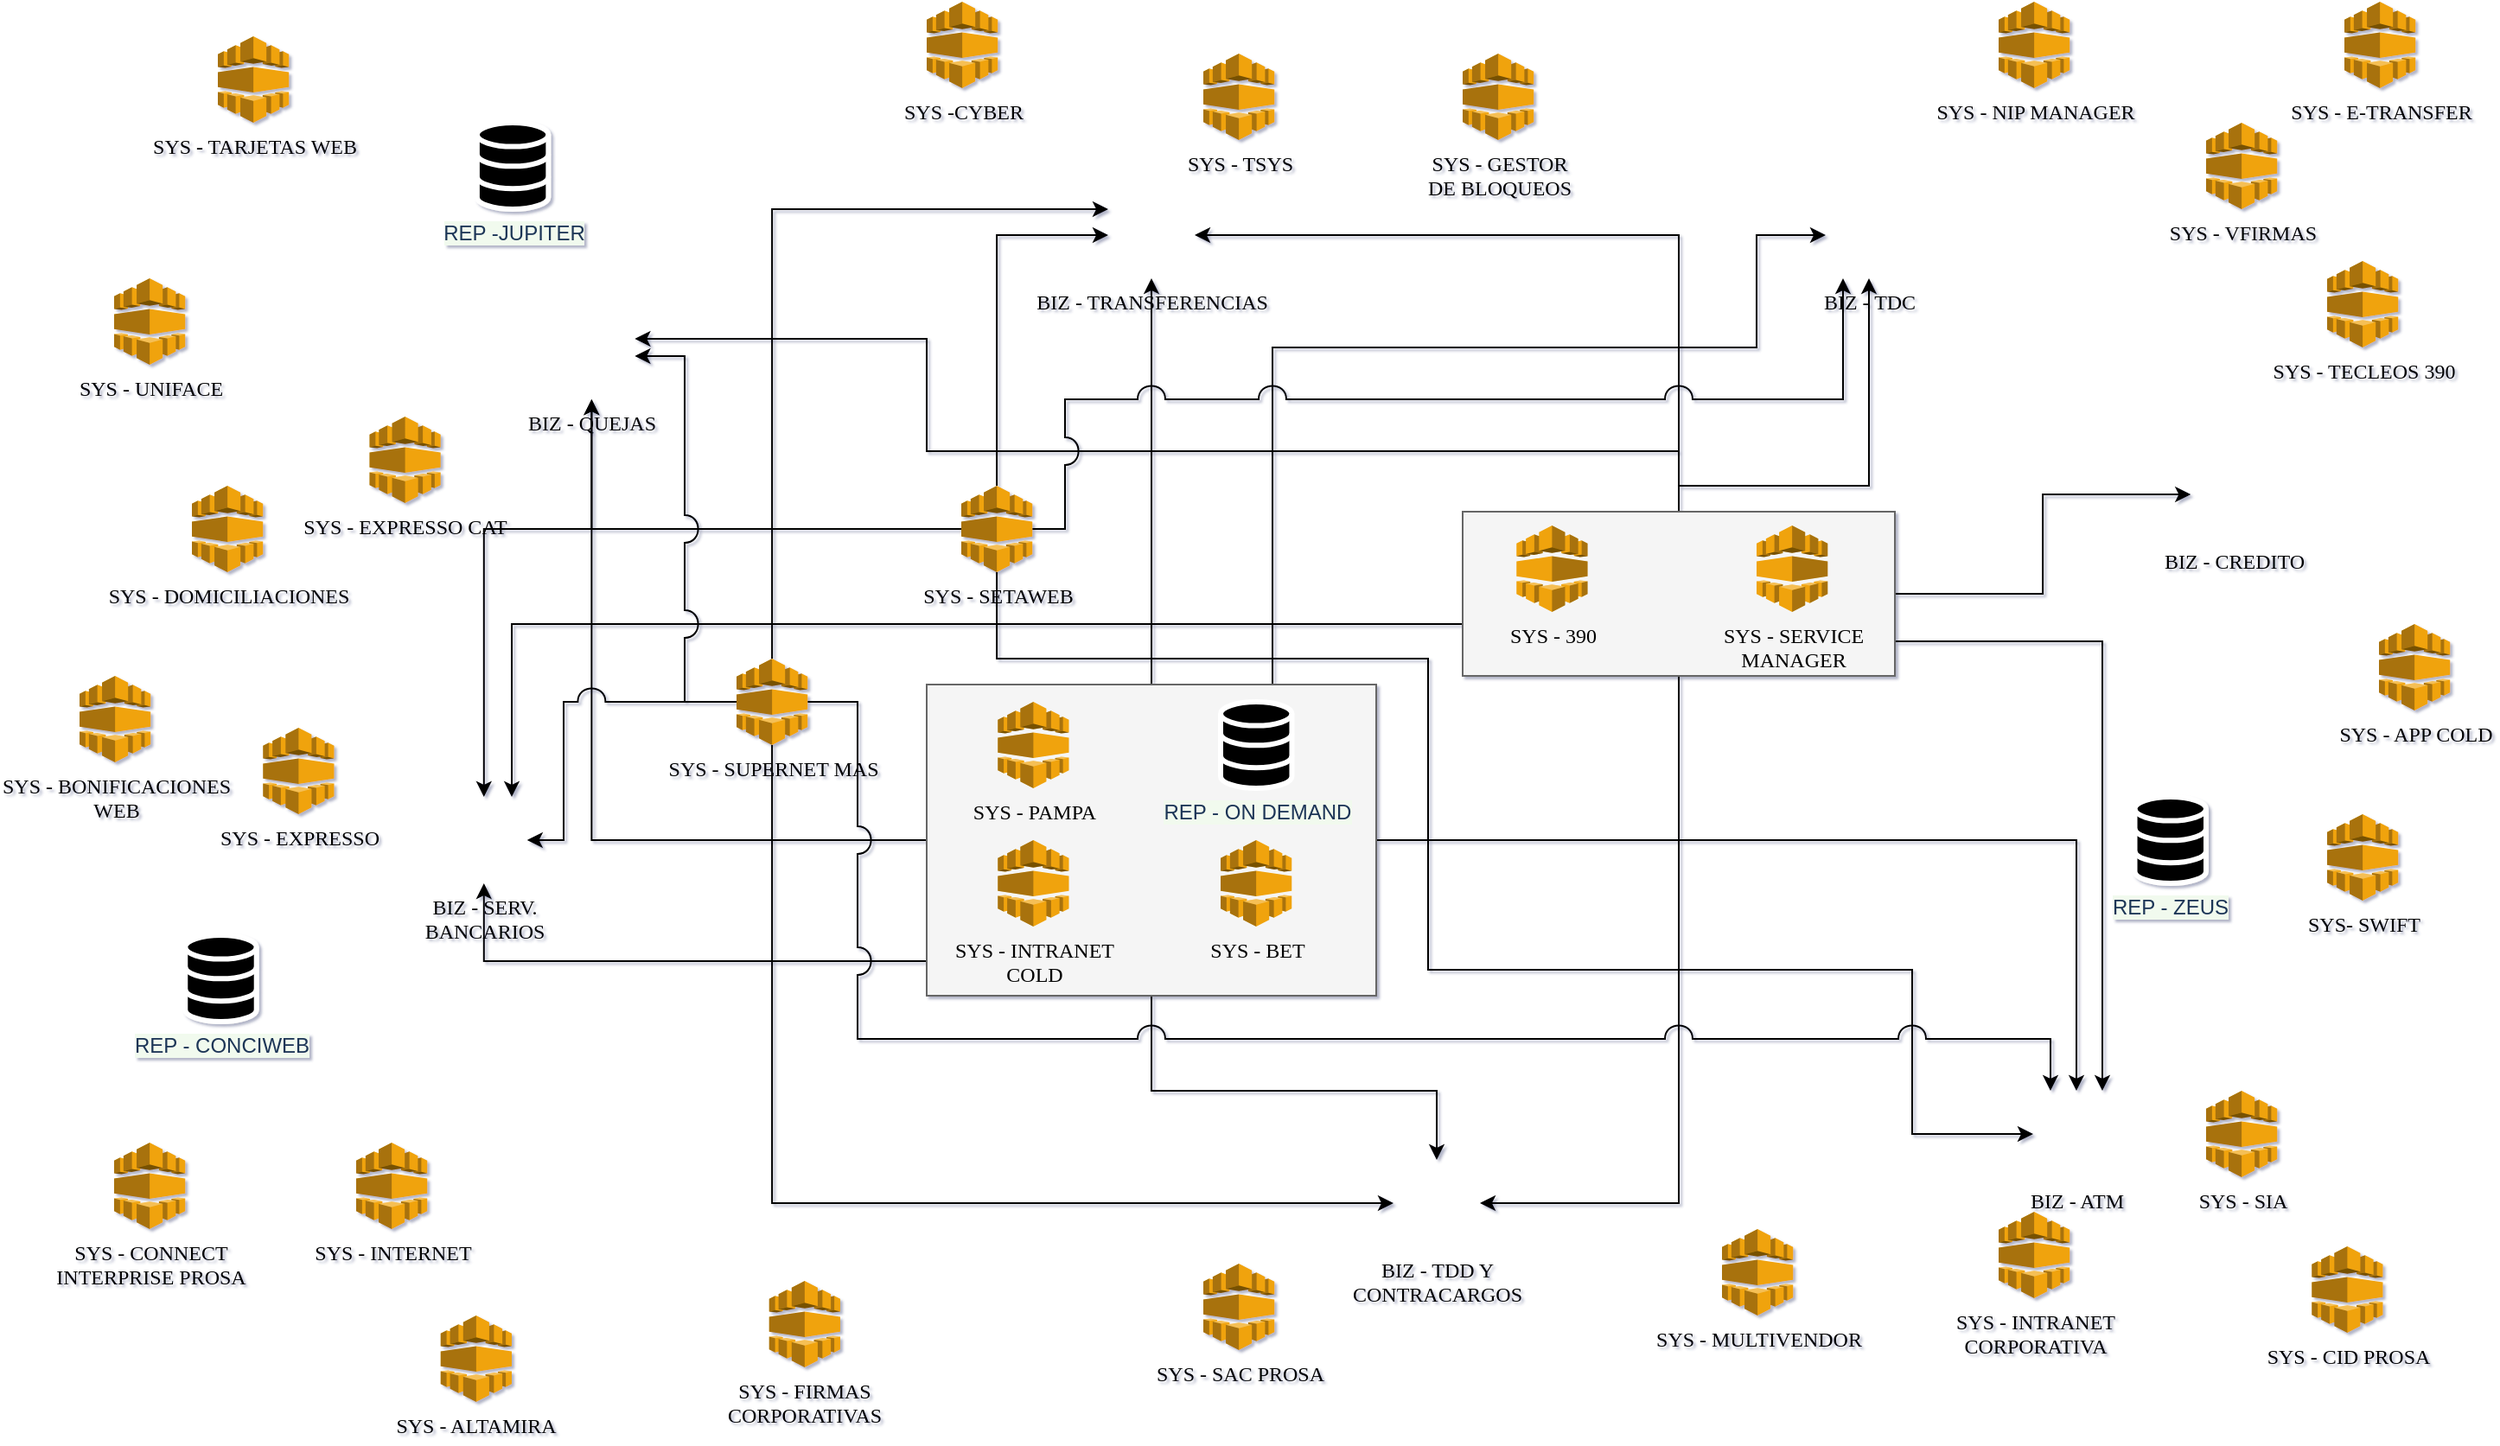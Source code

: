 <mxfile version="14.6.9" type="github">
  <diagram name="Aclaraciones" id="WpifIdnLGx_NhHcsi4cL">
    <mxGraphModel dx="3047" dy="820" grid="1" gridSize="10" guides="1" tooltips="1" connect="1" arrows="1" fold="1" page="1" pageScale="1" pageWidth="1600" pageHeight="900" background="none" math="0" shadow="1">
      <root>
        <object label="" Responsable="Fredy García" Area="Arquitectura de Datos" id="WX7YUZVSeFiS0MbdlwwC-0">
          <mxCell />
        </object>
        <mxCell id="WX7YUZVSeFiS0MbdlwwC-1" parent="WX7YUZVSeFiS0MbdlwwC-0" />
        <mxCell id="KDHZRwQ5EwGC6bNFkQ5K-13" style="edgeStyle=orthogonalEdgeStyle;rounded=0;orthogonalLoop=1;jettySize=auto;html=1;" edge="1" parent="WX7YUZVSeFiS0MbdlwwC-1" source="KDHZRwQ5EwGC6bNFkQ5K-14" target="wqD8rI8rCarVI1WPucD0-20">
          <mxGeometry relative="1" as="geometry">
            <Array as="points">
              <mxPoint x="-525" y="715" />
            </Array>
          </mxGeometry>
        </mxCell>
        <mxCell id="KDHZRwQ5EwGC6bNFkQ5K-9" style="edgeStyle=orthogonalEdgeStyle;rounded=0;orthogonalLoop=1;jettySize=auto;html=1;" edge="1" parent="WX7YUZVSeFiS0MbdlwwC-1" source="KDHZRwQ5EwGC6bNFkQ5K-14" target="wqD8rI8rCarVI1WPucD0-15">
          <mxGeometry relative="1" as="geometry">
            <Array as="points">
              <mxPoint x="-525" y="155" />
            </Array>
          </mxGeometry>
        </mxCell>
        <mxCell id="KDHZRwQ5EwGC6bNFkQ5K-10" style="edgeStyle=orthogonalEdgeStyle;rounded=0;orthogonalLoop=1;jettySize=auto;html=1;" edge="1" parent="WX7YUZVSeFiS0MbdlwwC-1" source="KDHZRwQ5EwGC6bNFkQ5K-14" target="wqD8rI8rCarVI1WPucD0-17">
          <mxGeometry relative="1" as="geometry" />
        </mxCell>
        <mxCell id="KDHZRwQ5EwGC6bNFkQ5K-12" style="edgeStyle=orthogonalEdgeStyle;rounded=0;orthogonalLoop=1;jettySize=auto;html=1;" edge="1" parent="WX7YUZVSeFiS0MbdlwwC-1" source="KDHZRwQ5EwGC6bNFkQ5K-14" target="wqD8rI8rCarVI1WPucD0-19">
          <mxGeometry relative="1" as="geometry">
            <Array as="points">
              <mxPoint x="-280" y="390" />
            </Array>
          </mxGeometry>
        </mxCell>
        <mxCell id="KDHZRwQ5EwGC6bNFkQ5K-7" style="edgeStyle=orthogonalEdgeStyle;rounded=0;orthogonalLoop=1;jettySize=auto;html=1;" edge="1" parent="WX7YUZVSeFiS0MbdlwwC-1" source="KDHZRwQ5EwGC6bNFkQ5K-14" target="wqD8rI8rCarVI1WPucD0-16">
          <mxGeometry relative="1" as="geometry">
            <Array as="points">
              <mxPoint x="-1200" y="380" />
            </Array>
          </mxGeometry>
        </mxCell>
        <mxCell id="wqD8rI8rCarVI1WPucD0-0" value="BIZ - QUEJAS" style="shape=image;html=1;verticalAlign=top;verticalLabelPosition=bottom;labelBackgroundColor=none;imageAspect=0;aspect=fixed;image=https://cdn1.iconfinder.com/data/icons/business-488/128/17-128.png;strokeWidth=1;fillColor=#FFFF00;labelPosition=center;align=center;fontFamily=Verdana;sketch=0;fillOpacity=100;" parent="WX7YUZVSeFiS0MbdlwwC-1" vertex="1">
          <mxGeometry x="-1178.82" y="200" width="50" height="50" as="geometry" />
        </mxCell>
        <mxCell id="wqD8rI8rCarVI1WPucD0-15" value="BIZ - TRANSFERENCIAS" style="shape=image;html=1;verticalAlign=top;verticalLabelPosition=bottom;labelBackgroundColor=none;imageAspect=0;aspect=fixed;image=https://cdn1.iconfinder.com/data/icons/business-488/128/17-128.png;strokeWidth=1;fillColor=#FFFF00;labelPosition=center;align=center;fontFamily=Verdana;sketch=0;fillOpacity=100;" parent="WX7YUZVSeFiS0MbdlwwC-1" vertex="1">
          <mxGeometry x="-855" y="130" width="50" height="50" as="geometry" />
        </mxCell>
        <mxCell id="wqD8rI8rCarVI1WPucD0-16" value="&lt;div&gt;BIZ - SERV.&lt;/div&gt;&lt;div&gt;BANCARIOS&lt;br&gt;&lt;/div&gt;" style="shape=image;html=1;verticalAlign=top;verticalLabelPosition=bottom;labelBackgroundColor=none;imageAspect=0;aspect=fixed;image=https://cdn1.iconfinder.com/data/icons/business-488/128/17-128.png;strokeWidth=1;fillColor=#FFFF00;labelPosition=center;align=center;fontFamily=Verdana;sketch=0;fillOpacity=100;" parent="WX7YUZVSeFiS0MbdlwwC-1" vertex="1">
          <mxGeometry x="-1241.13" y="480" width="50" height="50" as="geometry" />
        </mxCell>
        <mxCell id="wqD8rI8rCarVI1WPucD0-17" value="BIZ - CREDITO" style="shape=image;html=1;verticalAlign=top;verticalLabelPosition=bottom;labelBackgroundColor=none;imageAspect=0;aspect=fixed;image=https://cdn1.iconfinder.com/data/icons/business-488/128/17-128.png;strokeWidth=1;fillColor=#FFFF00;labelPosition=center;align=center;fontFamily=Verdana;sketch=0;fillOpacity=100;" parent="WX7YUZVSeFiS0MbdlwwC-1" vertex="1">
          <mxGeometry x="-228.87" y="280" width="50" height="50" as="geometry" />
        </mxCell>
        <mxCell id="wqD8rI8rCarVI1WPucD0-18" value="BIZ - TDC" style="shape=image;html=1;verticalAlign=top;verticalLabelPosition=bottom;labelBackgroundColor=none;imageAspect=0;aspect=fixed;image=https://cdn1.iconfinder.com/data/icons/business-488/128/17-128.png;strokeWidth=1;fillColor=#FFFF00;labelPosition=center;align=center;fontFamily=Verdana;sketch=0;fillOpacity=100;" parent="WX7YUZVSeFiS0MbdlwwC-1" vertex="1">
          <mxGeometry x="-440" y="130" width="50" height="50" as="geometry" />
        </mxCell>
        <mxCell id="wqD8rI8rCarVI1WPucD0-19" value="BIZ - ATM" style="shape=image;html=1;verticalAlign=top;verticalLabelPosition=bottom;labelBackgroundColor=none;imageAspect=0;aspect=fixed;image=https://cdn1.iconfinder.com/data/icons/business-488/128/17-128.png;strokeWidth=1;fillColor=#FFFF00;labelPosition=center;align=center;fontFamily=Verdana;sketch=0;fillOpacity=100;" parent="WX7YUZVSeFiS0MbdlwwC-1" vertex="1">
          <mxGeometry x="-320" y="650" width="50" height="50" as="geometry" />
        </mxCell>
        <mxCell id="wqD8rI8rCarVI1WPucD0-20" value="&lt;div&gt;BIZ - TDD Y&lt;/div&gt;&lt;div&gt;CONTRACARGOS&lt;br&gt;&lt;/div&gt;" style="shape=image;html=1;verticalAlign=top;verticalLabelPosition=bottom;labelBackgroundColor=none;imageAspect=0;aspect=fixed;image=https://cdn1.iconfinder.com/data/icons/business-488/128/17-128.png;strokeWidth=1;fillColor=#FFFF00;labelPosition=center;align=center;fontFamily=Verdana;sketch=0;fillOpacity=100;" parent="WX7YUZVSeFiS0MbdlwwC-1" vertex="1">
          <mxGeometry x="-690" y="690" width="50" height="50" as="geometry" />
        </mxCell>
        <mxCell id="KDHZRwQ5EwGC6bNFkQ5K-8" style="edgeStyle=orthogonalEdgeStyle;rounded=0;orthogonalLoop=1;jettySize=auto;html=1;" edge="1" parent="WX7YUZVSeFiS0MbdlwwC-1" source="KDHZRwQ5EwGC6bNFkQ5K-14" target="wqD8rI8rCarVI1WPucD0-0">
          <mxGeometry relative="1" as="geometry">
            <Array as="points">
              <mxPoint x="-525" y="280" />
              <mxPoint x="-960" y="280" />
              <mxPoint x="-960" y="215" />
            </Array>
          </mxGeometry>
        </mxCell>
        <mxCell id="KDHZRwQ5EwGC6bNFkQ5K-11" style="edgeStyle=orthogonalEdgeStyle;rounded=0;orthogonalLoop=1;jettySize=auto;html=1;" edge="1" parent="WX7YUZVSeFiS0MbdlwwC-1" source="KDHZRwQ5EwGC6bNFkQ5K-14" target="wqD8rI8rCarVI1WPucD0-18">
          <mxGeometry relative="1" as="geometry">
            <Array as="points">
              <mxPoint x="-525" y="300" />
              <mxPoint x="-415" y="300" />
            </Array>
          </mxGeometry>
        </mxCell>
        <mxCell id="rXXVgOSMdEK5IrgQu4zc-0" value="SYS - SIA" style="outlineConnect=0;dashed=0;verticalLabelPosition=bottom;verticalAlign=top;align=center;html=1;shape=mxgraph.aws3.elastic_transcoder;fillColor=#f0a30a;aspect=fixed;strokeColor=#BD7000;labelBackgroundColor=none;fontFamily=Verdana;labelPosition=center;fontSize=12;" parent="WX7YUZVSeFiS0MbdlwwC-1" vertex="1">
          <mxGeometry x="-220.0" y="650" width="41.13" height="50" as="geometry" />
        </mxCell>
        <mxCell id="uyR7RlpGtDxavyftbmQB-0" value="SYS - ALTAMIRA" style="outlineConnect=0;dashed=0;verticalLabelPosition=bottom;verticalAlign=top;align=center;html=1;shape=mxgraph.aws3.elastic_transcoder;fillColor=#f0a30a;aspect=fixed;strokeColor=#BD7000;labelBackgroundColor=none;fontFamily=Verdana;" parent="WX7YUZVSeFiS0MbdlwwC-1" vertex="1">
          <mxGeometry x="-1241.13" y="780" width="41.13" height="50" as="geometry" />
        </mxCell>
        <mxCell id="LK36yIlWEkRcecPkf2nr-0" value="SYS - UNIFACE" style="outlineConnect=0;dashed=0;verticalLabelPosition=bottom;verticalAlign=top;align=center;html=1;shape=mxgraph.aws3.elastic_transcoder;fillColor=#f0a30a;aspect=fixed;strokeColor=#BD7000;labelBackgroundColor=none;fontFamily=Verdana;labelPosition=center;fontSize=12;" parent="WX7YUZVSeFiS0MbdlwwC-1" vertex="1">
          <mxGeometry x="-1430" y="180" width="41.13" height="50" as="geometry" />
        </mxCell>
        <mxCell id="KDHZRwQ5EwGC6bNFkQ5K-15" style="edgeStyle=orthogonalEdgeStyle;rounded=0;orthogonalLoop=1;jettySize=auto;html=1;" edge="1" parent="WX7YUZVSeFiS0MbdlwwC-1" source="KDHZRwQ5EwGC6bNFkQ5K-21" target="wqD8rI8rCarVI1WPucD0-18">
          <mxGeometry relative="1" as="geometry">
            <Array as="points">
              <mxPoint x="-760" y="220" />
              <mxPoint x="-480" y="220" />
              <mxPoint x="-480" y="155" />
            </Array>
          </mxGeometry>
        </mxCell>
        <mxCell id="KDHZRwQ5EwGC6bNFkQ5K-16" style="edgeStyle=orthogonalEdgeStyle;rounded=0;orthogonalLoop=1;jettySize=auto;html=1;" edge="1" parent="WX7YUZVSeFiS0MbdlwwC-1" source="KDHZRwQ5EwGC6bNFkQ5K-21" target="wqD8rI8rCarVI1WPucD0-15">
          <mxGeometry relative="1" as="geometry" />
        </mxCell>
        <mxCell id="KDHZRwQ5EwGC6bNFkQ5K-17" style="edgeStyle=orthogonalEdgeStyle;rounded=0;orthogonalLoop=1;jettySize=auto;html=1;" edge="1" parent="WX7YUZVSeFiS0MbdlwwC-1" source="KDHZRwQ5EwGC6bNFkQ5K-21" target="wqD8rI8rCarVI1WPucD0-0">
          <mxGeometry relative="1" as="geometry" />
        </mxCell>
        <mxCell id="KDHZRwQ5EwGC6bNFkQ5K-18" style="edgeStyle=orthogonalEdgeStyle;rounded=0;orthogonalLoop=1;jettySize=auto;html=1;" edge="1" parent="WX7YUZVSeFiS0MbdlwwC-1" source="KDHZRwQ5EwGC6bNFkQ5K-21" target="wqD8rI8rCarVI1WPucD0-16">
          <mxGeometry relative="1" as="geometry">
            <Array as="points">
              <mxPoint x="-990" y="575" />
              <mxPoint x="-990" y="575" />
            </Array>
          </mxGeometry>
        </mxCell>
        <mxCell id="KDHZRwQ5EwGC6bNFkQ5K-19" style="edgeStyle=orthogonalEdgeStyle;rounded=0;orthogonalLoop=1;jettySize=auto;html=1;" edge="1" parent="WX7YUZVSeFiS0MbdlwwC-1" source="KDHZRwQ5EwGC6bNFkQ5K-21" target="wqD8rI8rCarVI1WPucD0-20">
          <mxGeometry relative="1" as="geometry">
            <Array as="points">
              <mxPoint x="-830" y="650" />
              <mxPoint x="-665" y="650" />
            </Array>
          </mxGeometry>
        </mxCell>
        <mxCell id="KDHZRwQ5EwGC6bNFkQ5K-20" style="edgeStyle=orthogonalEdgeStyle;rounded=0;orthogonalLoop=1;jettySize=auto;html=1;" edge="1" parent="WX7YUZVSeFiS0MbdlwwC-1" source="KDHZRwQ5EwGC6bNFkQ5K-21" target="wqD8rI8rCarVI1WPucD0-19">
          <mxGeometry relative="1" as="geometry" />
        </mxCell>
        <mxCell id="0ebwkZJaevnyOPmftaoM-0" value="REP -JUPITER" style="html=1;verticalLabelPosition=bottom;align=center;verticalAlign=top;strokeWidth=3;shadow=0;dashed=0;shape=mxgraph.ios7.icons.data;aspect=fixed;labelBackgroundColor=#F1FAEE;fillColor=#000000;strokeColor=#FFFFFF;fontColor=#1D3557;" parent="WX7YUZVSeFiS0MbdlwwC-1" vertex="1">
          <mxGeometry x="-1220.05" y="90" width="41.23" height="50" as="geometry" />
        </mxCell>
        <mxCell id="0ebwkZJaevnyOPmftaoM-1" value="&lt;div&gt;SYS - TECLEOS 390&lt;/div&gt;" style="outlineConnect=0;dashed=0;verticalLabelPosition=bottom;verticalAlign=top;align=center;html=1;shape=mxgraph.aws3.elastic_transcoder;fillColor=#f0a30a;aspect=fixed;strokeColor=#BD7000;labelBackgroundColor=none;fontFamily=Verdana;labelPosition=center;fontSize=12;" parent="WX7YUZVSeFiS0MbdlwwC-1" vertex="1">
          <mxGeometry x="-150" y="170" width="41.13" height="50" as="geometry" />
        </mxCell>
        <mxCell id="0ebwkZJaevnyOPmftaoM-2" value="SYS - TSYS" style="outlineConnect=0;dashed=0;verticalLabelPosition=bottom;verticalAlign=top;align=center;html=1;shape=mxgraph.aws3.elastic_transcoder;fillColor=#f0a30a;aspect=fixed;strokeColor=#BD7000;labelBackgroundColor=none;fontFamily=Verdana;labelPosition=center;fontSize=12;" parent="WX7YUZVSeFiS0MbdlwwC-1" vertex="1">
          <mxGeometry x="-800" y="50" width="41.13" height="50" as="geometry" />
        </mxCell>
        <mxCell id="0ebwkZJaevnyOPmftaoM-3" value="SYS - APP COLD" style="outlineConnect=0;dashed=0;verticalLabelPosition=bottom;verticalAlign=top;align=center;html=1;shape=mxgraph.aws3.elastic_transcoder;fillColor=#f0a30a;aspect=fixed;strokeColor=#BD7000;labelBackgroundColor=none;fontFamily=Verdana;labelPosition=center;fontSize=12;" parent="WX7YUZVSeFiS0MbdlwwC-1" vertex="1">
          <mxGeometry x="-120" y="380" width="41.13" height="50" as="geometry" />
        </mxCell>
        <mxCell id="0ebwkZJaevnyOPmftaoM-5" value="SYS - INTERNET" style="outlineConnect=0;dashed=0;verticalLabelPosition=bottom;verticalAlign=top;align=center;html=1;shape=mxgraph.aws3.elastic_transcoder;fillColor=#f0a30a;aspect=fixed;strokeColor=#BD7000;labelBackgroundColor=none;fontFamily=Verdana;labelPosition=center;fontSize=12;" parent="WX7YUZVSeFiS0MbdlwwC-1" vertex="1">
          <mxGeometry x="-1290" y="680" width="41.13" height="50" as="geometry" />
        </mxCell>
        <mxCell id="0ebwkZJaevnyOPmftaoM-6" value="SYS - NIP MANAGER" style="outlineConnect=0;dashed=0;verticalLabelPosition=bottom;verticalAlign=top;align=center;html=1;shape=mxgraph.aws3.elastic_transcoder;fillColor=#f0a30a;aspect=fixed;strokeColor=#BD7000;labelBackgroundColor=none;fontFamily=Verdana;labelPosition=center;fontSize=12;" parent="WX7YUZVSeFiS0MbdlwwC-1" vertex="1">
          <mxGeometry x="-340" y="20" width="41.13" height="50" as="geometry" />
        </mxCell>
        <mxCell id="0ebwkZJaevnyOPmftaoM-7" value="&lt;div&gt;SYS - CONNECT&lt;/div&gt;&lt;div&gt;INTERPRISE PROSA&lt;br&gt;&lt;/div&gt;" style="outlineConnect=0;dashed=0;verticalLabelPosition=bottom;verticalAlign=top;align=center;html=1;shape=mxgraph.aws3.elastic_transcoder;fillColor=#f0a30a;aspect=fixed;strokeColor=#BD7000;labelBackgroundColor=none;fontFamily=Verdana;labelPosition=center;fontSize=12;" parent="WX7YUZVSeFiS0MbdlwwC-1" vertex="1">
          <mxGeometry x="-1430.0" y="680" width="41.13" height="50" as="geometry" />
        </mxCell>
        <mxCell id="0ebwkZJaevnyOPmftaoM-8" value="SYS - TARJETAS WEB" style="outlineConnect=0;dashed=0;verticalLabelPosition=bottom;verticalAlign=top;align=center;html=1;shape=mxgraph.aws3.elastic_transcoder;fillColor=#f0a30a;aspect=fixed;strokeColor=#BD7000;labelBackgroundColor=none;fontFamily=Verdana;labelPosition=center;fontSize=12;" parent="WX7YUZVSeFiS0MbdlwwC-1" vertex="1">
          <mxGeometry x="-1370" y="40" width="41.13" height="50" as="geometry" />
        </mxCell>
        <mxCell id="0ebwkZJaevnyOPmftaoM-9" value="SYS - VFIRMAS" style="outlineConnect=0;dashed=0;verticalLabelPosition=bottom;verticalAlign=top;align=center;html=1;shape=mxgraph.aws3.elastic_transcoder;fillColor=#f0a30a;aspect=fixed;strokeColor=#BD7000;labelBackgroundColor=none;fontFamily=Verdana;labelPosition=center;fontSize=12;" parent="WX7YUZVSeFiS0MbdlwwC-1" vertex="1">
          <mxGeometry x="-220" y="90" width="41.13" height="50" as="geometry" />
        </mxCell>
        <mxCell id="ZYRqKu_oRuVf3wU_jfeI-0" value="&lt;div&gt;SYS - INTRANET&lt;/div&gt;&lt;div&gt;CORPORATIVA&lt;br&gt;&lt;/div&gt;" style="outlineConnect=0;dashed=0;verticalLabelPosition=bottom;verticalAlign=top;align=center;html=1;shape=mxgraph.aws3.elastic_transcoder;fillColor=#f0a30a;aspect=fixed;strokeColor=#BD7000;labelBackgroundColor=none;fontFamily=Verdana;labelPosition=center;fontSize=12;" parent="WX7YUZVSeFiS0MbdlwwC-1" vertex="1">
          <mxGeometry x="-340.0" y="720" width="41.13" height="50" as="geometry" />
        </mxCell>
        <mxCell id="ZYRqKu_oRuVf3wU_jfeI-1" value="&lt;font style=&quot;font-size: 12px&quot;&gt;&lt;span style=&quot;font-size: 12px&quot;&gt;SYS - DOMICILIACIONES&lt;/span&gt;&lt;/font&gt;" style="outlineConnect=0;dashed=0;verticalLabelPosition=bottom;verticalAlign=top;align=center;html=1;shape=mxgraph.aws3.elastic_transcoder;fillColor=#f0a30a;aspect=fixed;strokeColor=#BD7000;labelBackgroundColor=none;fontFamily=Verdana;labelPosition=center;fontSize=12;" parent="WX7YUZVSeFiS0MbdlwwC-1" vertex="1">
          <mxGeometry x="-1385.0" y="300" width="41.13" height="50" as="geometry" />
        </mxCell>
        <mxCell id="ZYRqKu_oRuVf3wU_jfeI-3" value="SYS - SAC PROSA" style="outlineConnect=0;dashed=0;verticalLabelPosition=bottom;verticalAlign=top;align=center;html=1;shape=mxgraph.aws3.elastic_transcoder;fillColor=#f0a30a;aspect=fixed;strokeColor=#BD7000;labelBackgroundColor=none;fontFamily=Verdana;labelPosition=center;fontSize=12;" parent="WX7YUZVSeFiS0MbdlwwC-1" vertex="1">
          <mxGeometry x="-800" y="750" width="41.13" height="50" as="geometry" />
        </mxCell>
        <mxCell id="ZYRqKu_oRuVf3wU_jfeI-5" value="&lt;div&gt;SYS - CID PROSA&lt;/div&gt;" style="outlineConnect=0;dashed=0;verticalLabelPosition=bottom;verticalAlign=top;align=center;html=1;shape=mxgraph.aws3.elastic_transcoder;fillColor=#f0a30a;aspect=fixed;strokeColor=#BD7000;labelBackgroundColor=none;fontFamily=Verdana;labelPosition=center;fontSize=12;" parent="WX7YUZVSeFiS0MbdlwwC-1" vertex="1">
          <mxGeometry x="-158.87" y="740" width="41.13" height="50" as="geometry" />
        </mxCell>
        <mxCell id="KDHZRwQ5EwGC6bNFkQ5K-29" style="edgeStyle=orthogonalEdgeStyle;rounded=0;orthogonalLoop=1;jettySize=auto;html=1;jumpStyle=arc;jumpSize=16;" edge="1" parent="WX7YUZVSeFiS0MbdlwwC-1" source="ZYRqKu_oRuVf3wU_jfeI-6" target="wqD8rI8rCarVI1WPucD0-18">
          <mxGeometry relative="1" as="geometry">
            <Array as="points">
              <mxPoint x="-880" y="325" />
              <mxPoint x="-880" y="250" />
              <mxPoint x="-430" y="250" />
            </Array>
          </mxGeometry>
        </mxCell>
        <mxCell id="KDHZRwQ5EwGC6bNFkQ5K-30" style="edgeStyle=orthogonalEdgeStyle;rounded=0;orthogonalLoop=1;jettySize=auto;html=1;" edge="1" parent="WX7YUZVSeFiS0MbdlwwC-1" source="ZYRqKu_oRuVf3wU_jfeI-6" target="wqD8rI8rCarVI1WPucD0-15">
          <mxGeometry relative="1" as="geometry">
            <Array as="points">
              <mxPoint x="-919" y="155" />
            </Array>
          </mxGeometry>
        </mxCell>
        <mxCell id="KDHZRwQ5EwGC6bNFkQ5K-31" style="edgeStyle=orthogonalEdgeStyle;rounded=0;orthogonalLoop=1;jettySize=auto;html=1;" edge="1" parent="WX7YUZVSeFiS0MbdlwwC-1" source="ZYRqKu_oRuVf3wU_jfeI-6" target="wqD8rI8rCarVI1WPucD0-0">
          <mxGeometry relative="1" as="geometry" />
        </mxCell>
        <mxCell id="KDHZRwQ5EwGC6bNFkQ5K-32" style="edgeStyle=orthogonalEdgeStyle;rounded=0;orthogonalLoop=1;jettySize=auto;html=1;" edge="1" parent="WX7YUZVSeFiS0MbdlwwC-1" source="ZYRqKu_oRuVf3wU_jfeI-6" target="wqD8rI8rCarVI1WPucD0-16">
          <mxGeometry relative="1" as="geometry" />
        </mxCell>
        <mxCell id="KDHZRwQ5EwGC6bNFkQ5K-33" style="edgeStyle=orthogonalEdgeStyle;rounded=0;orthogonalLoop=1;jettySize=auto;html=1;" edge="1" parent="WX7YUZVSeFiS0MbdlwwC-1" source="ZYRqKu_oRuVf3wU_jfeI-6" target="wqD8rI8rCarVI1WPucD0-19">
          <mxGeometry relative="1" as="geometry">
            <Array as="points">
              <mxPoint x="-919" y="400" />
              <mxPoint x="-670" y="400" />
              <mxPoint x="-670" y="580" />
              <mxPoint x="-390" y="580" />
              <mxPoint x="-390" y="675" />
            </Array>
          </mxGeometry>
        </mxCell>
        <mxCell id="ZYRqKu_oRuVf3wU_jfeI-6" value="SYS - SETAWEB" style="outlineConnect=0;dashed=0;verticalLabelPosition=bottom;verticalAlign=top;align=center;html=1;shape=mxgraph.aws3.elastic_transcoder;fillColor=#f0a30a;aspect=fixed;strokeColor=#BD7000;labelBackgroundColor=none;fontFamily=Verdana;labelPosition=center;fontSize=12;" parent="WX7YUZVSeFiS0MbdlwwC-1" vertex="1">
          <mxGeometry x="-940" y="300" width="41.13" height="50" as="geometry" />
        </mxCell>
        <mxCell id="ZYRqKu_oRuVf3wU_jfeI-8" value="SYS - MULTIVENDOR" style="outlineConnect=0;dashed=0;verticalLabelPosition=bottom;verticalAlign=top;align=center;html=1;shape=mxgraph.aws3.elastic_transcoder;fillColor=#f0a30a;aspect=fixed;strokeColor=#BD7000;labelBackgroundColor=none;fontFamily=Verdana;labelPosition=center;fontSize=12;" parent="WX7YUZVSeFiS0MbdlwwC-1" vertex="1">
          <mxGeometry x="-500" y="730" width="41.13" height="50" as="geometry" />
        </mxCell>
        <mxCell id="80d_3vzHiP7VrFqBOew0-0" value="REP - ZEUS" style="html=1;verticalLabelPosition=bottom;align=center;verticalAlign=top;strokeWidth=3;shadow=0;dashed=0;shape=mxgraph.ios7.icons.data;aspect=fixed;labelBackgroundColor=#F1FAEE;fillColor=#000000;strokeColor=#FFFFFF;fontColor=#1D3557;" parent="WX7YUZVSeFiS0MbdlwwC-1" vertex="1">
          <mxGeometry x="-261.23" y="480" width="41.23" height="50" as="geometry" />
        </mxCell>
        <mxCell id="KDHZRwQ5EwGC6bNFkQ5K-24" style="edgeStyle=orthogonalEdgeStyle;rounded=0;orthogonalLoop=1;jettySize=auto;html=1;" edge="1" parent="WX7YUZVSeFiS0MbdlwwC-1" source="80d_3vzHiP7VrFqBOew0-1" target="wqD8rI8rCarVI1WPucD0-15">
          <mxGeometry relative="1" as="geometry">
            <Array as="points">
              <mxPoint x="-1049" y="140" />
            </Array>
          </mxGeometry>
        </mxCell>
        <mxCell id="KDHZRwQ5EwGC6bNFkQ5K-25" style="edgeStyle=orthogonalEdgeStyle;rounded=0;orthogonalLoop=1;jettySize=auto;html=1;jumpStyle=arc;jumpSize=16;" edge="1" parent="WX7YUZVSeFiS0MbdlwwC-1" source="80d_3vzHiP7VrFqBOew0-1" target="wqD8rI8rCarVI1WPucD0-0">
          <mxGeometry relative="1" as="geometry">
            <Array as="points">
              <mxPoint x="-1100" y="425" />
              <mxPoint x="-1100" y="225" />
            </Array>
          </mxGeometry>
        </mxCell>
        <mxCell id="KDHZRwQ5EwGC6bNFkQ5K-26" style="edgeStyle=orthogonalEdgeStyle;rounded=0;orthogonalLoop=1;jettySize=auto;html=1;jumpStyle=arc;jumpSize=16;" edge="1" parent="WX7YUZVSeFiS0MbdlwwC-1" source="80d_3vzHiP7VrFqBOew0-1" target="wqD8rI8rCarVI1WPucD0-16">
          <mxGeometry relative="1" as="geometry">
            <Array as="points">
              <mxPoint x="-1170" y="425" />
              <mxPoint x="-1170" y="505" />
            </Array>
          </mxGeometry>
        </mxCell>
        <mxCell id="KDHZRwQ5EwGC6bNFkQ5K-27" style="edgeStyle=orthogonalEdgeStyle;rounded=0;orthogonalLoop=1;jettySize=auto;html=1;" edge="1" parent="WX7YUZVSeFiS0MbdlwwC-1" source="80d_3vzHiP7VrFqBOew0-1" target="wqD8rI8rCarVI1WPucD0-20">
          <mxGeometry relative="1" as="geometry">
            <Array as="points">
              <mxPoint x="-1049" y="715" />
            </Array>
          </mxGeometry>
        </mxCell>
        <mxCell id="KDHZRwQ5EwGC6bNFkQ5K-28" style="edgeStyle=orthogonalEdgeStyle;rounded=0;orthogonalLoop=1;jettySize=auto;html=1;jumpStyle=arc;jumpSize=16;" edge="1" parent="WX7YUZVSeFiS0MbdlwwC-1" source="80d_3vzHiP7VrFqBOew0-1" target="wqD8rI8rCarVI1WPucD0-19">
          <mxGeometry relative="1" as="geometry">
            <Array as="points">
              <mxPoint x="-1000" y="425" />
              <mxPoint x="-1000" y="620" />
              <mxPoint x="-310" y="620" />
            </Array>
          </mxGeometry>
        </mxCell>
        <mxCell id="80d_3vzHiP7VrFqBOew0-1" value="SYS - SUPERNET MAS" style="outlineConnect=0;dashed=0;verticalLabelPosition=bottom;verticalAlign=top;align=center;html=1;shape=mxgraph.aws3.elastic_transcoder;fillColor=#f0a30a;aspect=fixed;strokeColor=#BD7000;labelBackgroundColor=none;fontFamily=Verdana;labelPosition=center;fontSize=12;" parent="WX7YUZVSeFiS0MbdlwwC-1" vertex="1">
          <mxGeometry x="-1070.0" y="400" width="41.13" height="50" as="geometry" />
        </mxCell>
        <mxCell id="80d_3vzHiP7VrFqBOew0-2" value="&lt;div&gt;SYS - FIRMAS&lt;/div&gt;&lt;div&gt;CORPORATIVAS&lt;br&gt;&lt;/div&gt;" style="outlineConnect=0;dashed=0;verticalLabelPosition=bottom;verticalAlign=top;align=center;html=1;shape=mxgraph.aws3.elastic_transcoder;fillColor=#f0a30a;aspect=fixed;strokeColor=#BD7000;labelBackgroundColor=none;fontFamily=Verdana;labelPosition=center;fontSize=12;" parent="WX7YUZVSeFiS0MbdlwwC-1" vertex="1">
          <mxGeometry x="-1051.13" y="760" width="41.13" height="50" as="geometry" />
        </mxCell>
        <mxCell id="80d_3vzHiP7VrFqBOew0-6" value="&lt;div&gt;SYS - BONIFICACIONES&lt;/div&gt;&lt;div&gt;WEB&lt;br&gt;&lt;/div&gt;" style="outlineConnect=0;dashed=0;verticalLabelPosition=bottom;verticalAlign=top;align=center;html=1;shape=mxgraph.aws3.elastic_transcoder;fillColor=#f0a30a;aspect=fixed;strokeColor=#BD7000;labelBackgroundColor=none;fontFamily=Verdana;labelPosition=center;fontSize=12;" parent="WX7YUZVSeFiS0MbdlwwC-1" vertex="1">
          <mxGeometry x="-1450" y="410" width="41.13" height="50" as="geometry" />
        </mxCell>
        <mxCell id="80d_3vzHiP7VrFqBOew0-7" value="SYS - EXPRESSO CAT" style="outlineConnect=0;dashed=0;verticalLabelPosition=bottom;verticalAlign=top;align=center;html=1;shape=mxgraph.aws3.elastic_transcoder;fillColor=#f0a30a;aspect=fixed;strokeColor=#BD7000;labelBackgroundColor=none;fontFamily=Verdana;labelPosition=center;fontSize=12;" parent="WX7YUZVSeFiS0MbdlwwC-1" vertex="1">
          <mxGeometry x="-1282.26" y="260" width="41.13" height="50" as="geometry" />
        </mxCell>
        <mxCell id="KDHZRwQ5EwGC6bNFkQ5K-0" value="SYS -CYBER" style="outlineConnect=0;dashed=0;verticalLabelPosition=bottom;verticalAlign=top;align=center;html=1;shape=mxgraph.aws3.elastic_transcoder;fillColor=#f0a30a;aspect=fixed;strokeColor=#BD7000;labelBackgroundColor=none;fontFamily=Verdana;labelPosition=center;fontSize=12;" vertex="1" parent="WX7YUZVSeFiS0MbdlwwC-1">
          <mxGeometry x="-960" y="20" width="41.13" height="50" as="geometry" />
        </mxCell>
        <mxCell id="KDHZRwQ5EwGC6bNFkQ5K-1" value="SYS- SWIFT" style="outlineConnect=0;dashed=0;verticalLabelPosition=bottom;verticalAlign=top;align=center;html=1;shape=mxgraph.aws3.elastic_transcoder;fillColor=#f0a30a;aspect=fixed;strokeColor=#BD7000;labelBackgroundColor=none;fontFamily=Verdana;labelPosition=center;fontSize=12;" vertex="1" parent="WX7YUZVSeFiS0MbdlwwC-1">
          <mxGeometry x="-150" y="490" width="41.13" height="50" as="geometry" />
        </mxCell>
        <mxCell id="KDHZRwQ5EwGC6bNFkQ5K-2" value="SYS - E-TRANSFER" style="outlineConnect=0;dashed=0;verticalLabelPosition=bottom;verticalAlign=top;align=center;html=1;shape=mxgraph.aws3.elastic_transcoder;fillColor=#f0a30a;aspect=fixed;strokeColor=#BD7000;labelBackgroundColor=none;fontFamily=Verdana;labelPosition=center;fontSize=12;" vertex="1" parent="WX7YUZVSeFiS0MbdlwwC-1">
          <mxGeometry x="-140" y="20" width="41.13" height="50" as="geometry" />
        </mxCell>
        <mxCell id="KDHZRwQ5EwGC6bNFkQ5K-3" value="SYS - EXPRESSO" style="outlineConnect=0;dashed=0;verticalLabelPosition=bottom;verticalAlign=top;align=center;html=1;shape=mxgraph.aws3.elastic_transcoder;fillColor=#f0a30a;aspect=fixed;strokeColor=#BD7000;labelBackgroundColor=none;fontFamily=Verdana;labelPosition=center;fontSize=12;" vertex="1" parent="WX7YUZVSeFiS0MbdlwwC-1">
          <mxGeometry x="-1343.87" y="440" width="41.13" height="50" as="geometry" />
        </mxCell>
        <mxCell id="KDHZRwQ5EwGC6bNFkQ5K-4" value="REP - CONCIWEB" style="html=1;verticalLabelPosition=bottom;align=center;verticalAlign=top;strokeWidth=3;shadow=0;dashed=0;shape=mxgraph.ios7.icons.data;aspect=fixed;labelBackgroundColor=#F1FAEE;fillColor=#000000;strokeColor=#FFFFFF;fontColor=#1D3557;" vertex="1" parent="WX7YUZVSeFiS0MbdlwwC-1">
          <mxGeometry x="-1388.87" y="560" width="41.23" height="50" as="geometry" />
        </mxCell>
        <mxCell id="KDHZRwQ5EwGC6bNFkQ5K-5" value="SYS - GESTOR&lt;br&gt;DE BLOQUEOS" style="outlineConnect=0;dashed=0;verticalLabelPosition=bottom;verticalAlign=top;align=center;html=1;shape=mxgraph.aws3.elastic_transcoder;fillColor=#f0a30a;aspect=fixed;strokeColor=#BD7000;labelBackgroundColor=none;fontFamily=Verdana;labelPosition=center;fontSize=12;" vertex="1" parent="WX7YUZVSeFiS0MbdlwwC-1">
          <mxGeometry x="-650" y="50" width="41.13" height="50" as="geometry" />
        </mxCell>
        <mxCell id="KDHZRwQ5EwGC6bNFkQ5K-22" value="" style="group" vertex="1" connectable="0" parent="WX7YUZVSeFiS0MbdlwwC-1">
          <mxGeometry x="-960" y="415" width="260" height="180" as="geometry" />
        </mxCell>
        <mxCell id="KDHZRwQ5EwGC6bNFkQ5K-21" value="" style="rounded=0;whiteSpace=wrap;html=1;fillColor=#f5f5f5;strokeColor=#666666;fontColor=#333333;" vertex="1" parent="KDHZRwQ5EwGC6bNFkQ5K-22">
          <mxGeometry width="260" height="180" as="geometry" />
        </mxCell>
        <mxCell id="wjRcE3M6JNeXqVUH9-z7-0" value="&lt;font style=&quot;font-size: 12px&quot;&gt;&lt;span style=&quot;font-size: 12px&quot;&gt;SYS - PAMPA&lt;/span&gt;&lt;/font&gt;" style="outlineConnect=0;dashed=0;verticalLabelPosition=bottom;verticalAlign=top;align=center;html=1;shape=mxgraph.aws3.elastic_transcoder;fillColor=#f0a30a;aspect=fixed;strokeColor=#BD7000;labelBackgroundColor=none;fontFamily=Verdana;labelPosition=center;fontSize=12;" parent="KDHZRwQ5EwGC6bNFkQ5K-22" vertex="1">
          <mxGeometry x="41.13" y="10" width="41.13" height="50" as="geometry" />
        </mxCell>
        <mxCell id="0ebwkZJaevnyOPmftaoM-4" value="REP - ON DEMAND" style="html=1;verticalLabelPosition=bottom;align=center;verticalAlign=top;strokeWidth=3;shadow=0;dashed=0;shape=mxgraph.ios7.icons.data;aspect=fixed;labelBackgroundColor=#F1FAEE;fillColor=#000000;strokeColor=#FFFFFF;fontColor=#1D3557;" parent="KDHZRwQ5EwGC6bNFkQ5K-22" vertex="1">
          <mxGeometry x="170.0" y="10" width="41.23" height="50" as="geometry" />
        </mxCell>
        <mxCell id="80d_3vzHiP7VrFqBOew0-5" value="SYS - INTRANET&lt;br&gt;COLD" style="outlineConnect=0;dashed=0;verticalLabelPosition=bottom;verticalAlign=top;align=center;html=1;shape=mxgraph.aws3.elastic_transcoder;fillColor=#f0a30a;aspect=fixed;strokeColor=#BD7000;labelBackgroundColor=none;fontFamily=Verdana;labelPosition=center;fontSize=12;" parent="KDHZRwQ5EwGC6bNFkQ5K-22" vertex="1">
          <mxGeometry x="41.13" y="90" width="41.13" height="50" as="geometry" />
        </mxCell>
        <mxCell id="KDHZRwQ5EwGC6bNFkQ5K-6" value="&lt;div&gt;SYS - BET&lt;/div&gt;" style="outlineConnect=0;dashed=0;verticalLabelPosition=bottom;verticalAlign=top;align=center;html=1;shape=mxgraph.aws3.elastic_transcoder;fillColor=#f0a30a;aspect=fixed;strokeColor=#BD7000;labelBackgroundColor=none;fontFamily=Verdana;labelPosition=center;fontSize=12;" vertex="1" parent="KDHZRwQ5EwGC6bNFkQ5K-22">
          <mxGeometry x="170" y="90" width="41.13" height="50" as="geometry" />
        </mxCell>
        <mxCell id="KDHZRwQ5EwGC6bNFkQ5K-23" value="" style="group" vertex="1" connectable="0" parent="WX7YUZVSeFiS0MbdlwwC-1">
          <mxGeometry x="-650" y="315" width="250" height="95" as="geometry" />
        </mxCell>
        <mxCell id="KDHZRwQ5EwGC6bNFkQ5K-14" value="" style="rounded=0;whiteSpace=wrap;html=1;fillColor=#f5f5f5;strokeColor=#666666;fontColor=#333333;" vertex="1" parent="KDHZRwQ5EwGC6bNFkQ5K-23">
          <mxGeometry width="250" height="95" as="geometry" />
        </mxCell>
        <mxCell id="UR5HrxrVA3GTxyAilWVB-0" value="SYS - 390" style="outlineConnect=0;dashed=0;verticalLabelPosition=bottom;verticalAlign=top;align=center;html=1;shape=mxgraph.aws3.elastic_transcoder;fillColor=#f0a30a;aspect=fixed;strokeColor=#BD7000;labelBackgroundColor=none;fontFamily=Verdana;flipV=0;flipH=1;" parent="KDHZRwQ5EwGC6bNFkQ5K-23" vertex="1">
          <mxGeometry x="31.13" y="8" width="41.13" height="50" as="geometry" />
        </mxCell>
        <mxCell id="w-DYROOWLKnUQ9SG8VJG-0" value="SYS - SERVICE&lt;br&gt;MANAGER" style="outlineConnect=0;dashed=0;verticalLabelPosition=bottom;verticalAlign=top;align=center;html=1;shape=mxgraph.aws3.elastic_transcoder;fillColor=#f0a30a;aspect=fixed;strokeColor=#BD7000;labelBackgroundColor=none;fontFamily=Verdana;flipV=0;flipH=1;" parent="KDHZRwQ5EwGC6bNFkQ5K-23" vertex="1">
          <mxGeometry x="170" y="8" width="41.13" height="50" as="geometry" />
        </mxCell>
      </root>
    </mxGraphModel>
  </diagram>
</mxfile>

